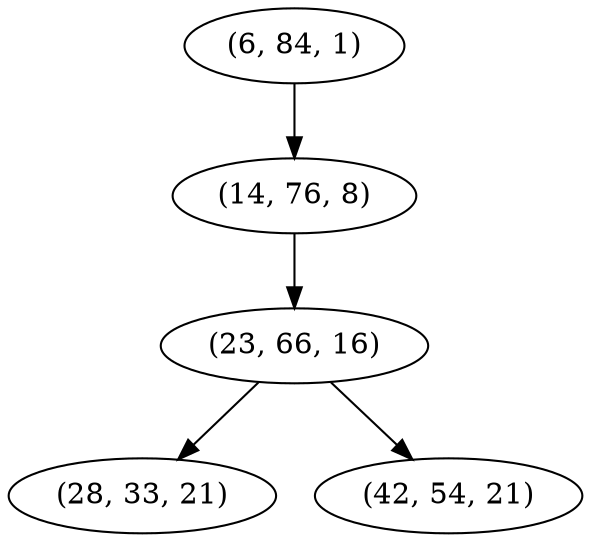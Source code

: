 digraph tree {
    "(6, 84, 1)";
    "(14, 76, 8)";
    "(23, 66, 16)";
    "(28, 33, 21)";
    "(42, 54, 21)";
    "(6, 84, 1)" -> "(14, 76, 8)";
    "(14, 76, 8)" -> "(23, 66, 16)";
    "(23, 66, 16)" -> "(28, 33, 21)";
    "(23, 66, 16)" -> "(42, 54, 21)";
}
